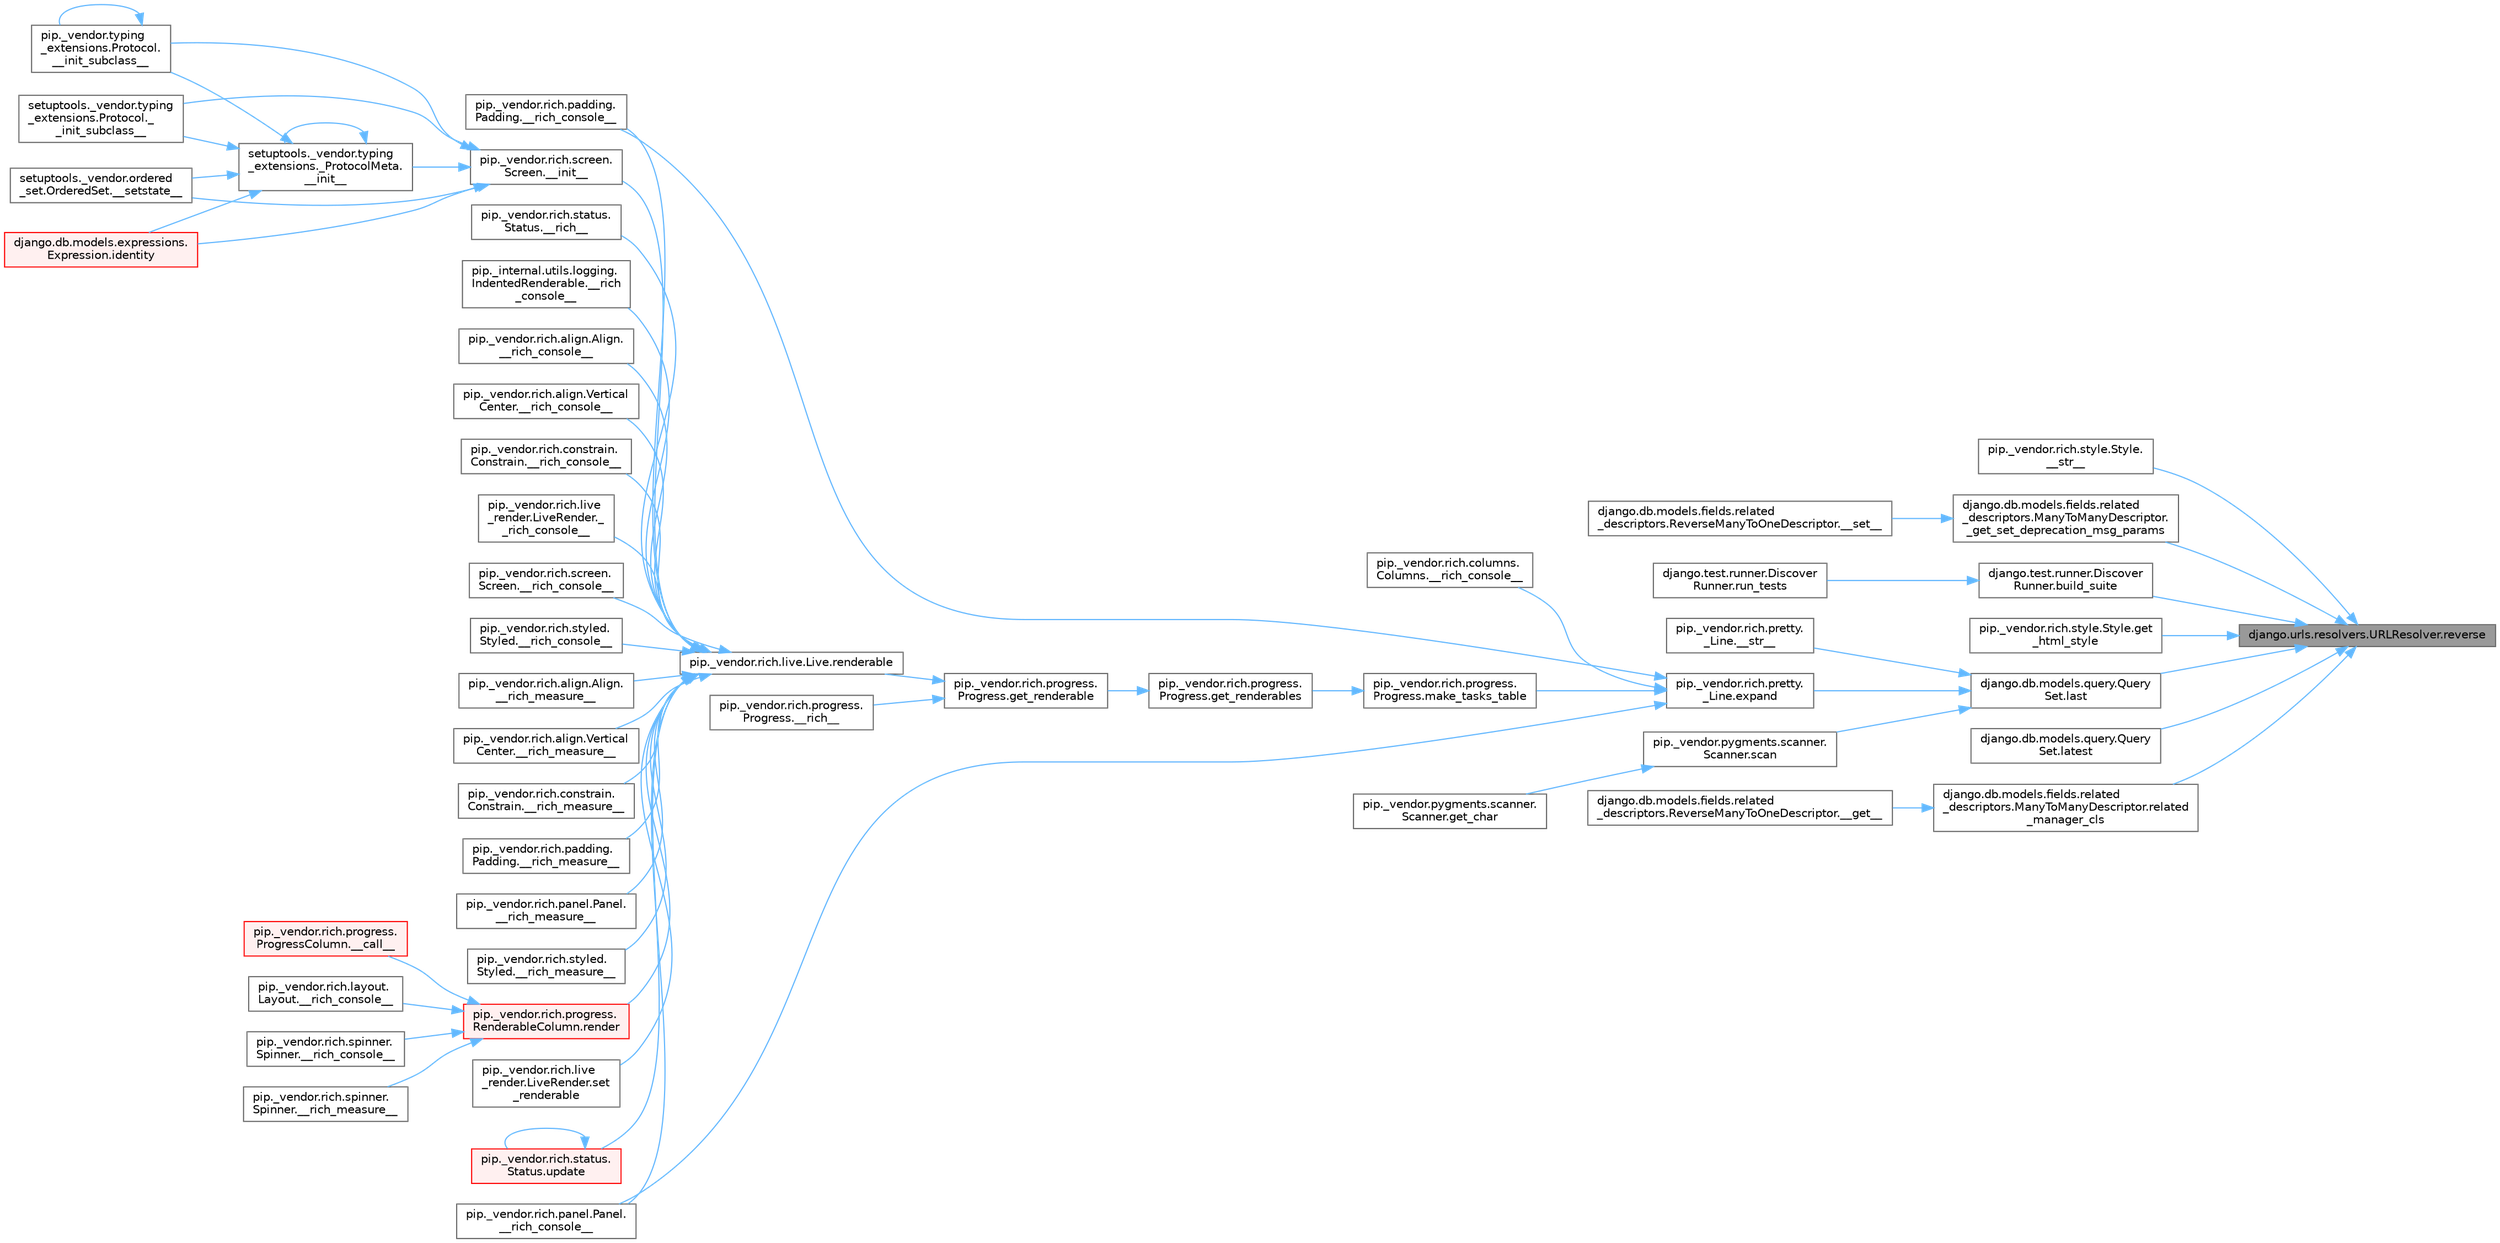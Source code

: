 digraph "django.urls.resolvers.URLResolver.reverse"
{
 // LATEX_PDF_SIZE
  bgcolor="transparent";
  edge [fontname=Helvetica,fontsize=10,labelfontname=Helvetica,labelfontsize=10];
  node [fontname=Helvetica,fontsize=10,shape=box,height=0.2,width=0.4];
  rankdir="RL";
  Node1 [id="Node000001",label="django.urls.resolvers.URLResolver.reverse",height=0.2,width=0.4,color="gray40", fillcolor="grey60", style="filled", fontcolor="black",tooltip=" "];
  Node1 -> Node2 [id="edge1_Node000001_Node000002",dir="back",color="steelblue1",style="solid",tooltip=" "];
  Node2 [id="Node000002",label="pip._vendor.rich.style.Style.\l__str__",height=0.2,width=0.4,color="grey40", fillcolor="white", style="filled",URL="$classpip_1_1__vendor_1_1rich_1_1style_1_1_style.html#a525e9ff969e9b66698631669038bdc23",tooltip=" "];
  Node1 -> Node3 [id="edge2_Node000001_Node000003",dir="back",color="steelblue1",style="solid",tooltip=" "];
  Node3 [id="Node000003",label="django.db.models.fields.related\l_descriptors.ManyToManyDescriptor.\l_get_set_deprecation_msg_params",height=0.2,width=0.4,color="grey40", fillcolor="white", style="filled",URL="$classdjango_1_1db_1_1models_1_1fields_1_1related__descriptors_1_1_many_to_many_descriptor.html#a8a0bcb869894fe9b7fde21076f29b1bd",tooltip=" "];
  Node3 -> Node4 [id="edge3_Node000003_Node000004",dir="back",color="steelblue1",style="solid",tooltip=" "];
  Node4 [id="Node000004",label="django.db.models.fields.related\l_descriptors.ReverseManyToOneDescriptor.__set__",height=0.2,width=0.4,color="grey40", fillcolor="white", style="filled",URL="$classdjango_1_1db_1_1models_1_1fields_1_1related__descriptors_1_1_reverse_many_to_one_descriptor.html#a4f8de1944e03c2d6de6ed38616bf67ec",tooltip=" "];
  Node1 -> Node5 [id="edge4_Node000001_Node000005",dir="back",color="steelblue1",style="solid",tooltip=" "];
  Node5 [id="Node000005",label="django.test.runner.Discover\lRunner.build_suite",height=0.2,width=0.4,color="grey40", fillcolor="white", style="filled",URL="$classdjango_1_1test_1_1runner_1_1_discover_runner.html#a59c1b9e138786179fdbfce3ab15bf2c8",tooltip=" "];
  Node5 -> Node6 [id="edge5_Node000005_Node000006",dir="back",color="steelblue1",style="solid",tooltip=" "];
  Node6 [id="Node000006",label="django.test.runner.Discover\lRunner.run_tests",height=0.2,width=0.4,color="grey40", fillcolor="white", style="filled",URL="$classdjango_1_1test_1_1runner_1_1_discover_runner.html#a09ab551006b1d6daecc371c5107ab8a7",tooltip=" "];
  Node1 -> Node7 [id="edge6_Node000001_Node000007",dir="back",color="steelblue1",style="solid",tooltip=" "];
  Node7 [id="Node000007",label="pip._vendor.rich.style.Style.get\l_html_style",height=0.2,width=0.4,color="grey40", fillcolor="white", style="filled",URL="$classpip_1_1__vendor_1_1rich_1_1style_1_1_style.html#a7a6fc4fd8ba8735c972fb87f2c5cbc89",tooltip=" "];
  Node1 -> Node8 [id="edge7_Node000001_Node000008",dir="back",color="steelblue1",style="solid",tooltip=" "];
  Node8 [id="Node000008",label="django.db.models.query.Query\lSet.last",height=0.2,width=0.4,color="grey40", fillcolor="white", style="filled",URL="$classdjango_1_1db_1_1models_1_1query_1_1_query_set.html#a47d1bb0467664a115cb69216c21c71b3",tooltip=" "];
  Node8 -> Node9 [id="edge8_Node000008_Node000009",dir="back",color="steelblue1",style="solid",tooltip=" "];
  Node9 [id="Node000009",label="pip._vendor.rich.pretty.\l_Line.__str__",height=0.2,width=0.4,color="grey40", fillcolor="white", style="filled",URL="$classpip_1_1__vendor_1_1rich_1_1pretty_1_1___line.html#a7cfc7a6ddd172a01191d5a9e22ac22fa",tooltip=" "];
  Node8 -> Node10 [id="edge9_Node000008_Node000010",dir="back",color="steelblue1",style="solid",tooltip=" "];
  Node10 [id="Node000010",label="pip._vendor.rich.pretty.\l_Line.expand",height=0.2,width=0.4,color="grey40", fillcolor="white", style="filled",URL="$classpip_1_1__vendor_1_1rich_1_1pretty_1_1___line.html#a41a6ede72c0e0f5e6077839374bbc730",tooltip=" "];
  Node10 -> Node11 [id="edge10_Node000010_Node000011",dir="back",color="steelblue1",style="solid",tooltip=" "];
  Node11 [id="Node000011",label="pip._vendor.rich.columns.\lColumns.__rich_console__",height=0.2,width=0.4,color="grey40", fillcolor="white", style="filled",URL="$classpip_1_1__vendor_1_1rich_1_1columns_1_1_columns.html#aaae297ec38827f15d1d15327be4e4a12",tooltip=" "];
  Node10 -> Node12 [id="edge11_Node000010_Node000012",dir="back",color="steelblue1",style="solid",tooltip=" "];
  Node12 [id="Node000012",label="pip._vendor.rich.padding.\lPadding.__rich_console__",height=0.2,width=0.4,color="grey40", fillcolor="white", style="filled",URL="$classpip_1_1__vendor_1_1rich_1_1padding_1_1_padding.html#a23e27b4fb591fa1a4b6a04c497729077",tooltip=" "];
  Node10 -> Node13 [id="edge12_Node000010_Node000013",dir="back",color="steelblue1",style="solid",tooltip=" "];
  Node13 [id="Node000013",label="pip._vendor.rich.panel.Panel.\l__rich_console__",height=0.2,width=0.4,color="grey40", fillcolor="white", style="filled",URL="$classpip_1_1__vendor_1_1rich_1_1panel_1_1_panel.html#a6c612abd2dc827e0625fba926d709fb6",tooltip=" "];
  Node10 -> Node14 [id="edge13_Node000010_Node000014",dir="back",color="steelblue1",style="solid",tooltip=" "];
  Node14 [id="Node000014",label="pip._vendor.rich.progress.\lProgress.make_tasks_table",height=0.2,width=0.4,color="grey40", fillcolor="white", style="filled",URL="$classpip_1_1__vendor_1_1rich_1_1progress_1_1_progress.html#a42f4570b586d6cc467773cc7303b830d",tooltip=" "];
  Node14 -> Node15 [id="edge14_Node000014_Node000015",dir="back",color="steelblue1",style="solid",tooltip=" "];
  Node15 [id="Node000015",label="pip._vendor.rich.progress.\lProgress.get_renderables",height=0.2,width=0.4,color="grey40", fillcolor="white", style="filled",URL="$classpip_1_1__vendor_1_1rich_1_1progress_1_1_progress.html#ae329cb9b10713e0971717cebcf2d234f",tooltip=" "];
  Node15 -> Node16 [id="edge15_Node000015_Node000016",dir="back",color="steelblue1",style="solid",tooltip=" "];
  Node16 [id="Node000016",label="pip._vendor.rich.progress.\lProgress.get_renderable",height=0.2,width=0.4,color="grey40", fillcolor="white", style="filled",URL="$classpip_1_1__vendor_1_1rich_1_1progress_1_1_progress.html#ab746045f5e787bfde4a7a7e815b17a14",tooltip=" "];
  Node16 -> Node17 [id="edge16_Node000016_Node000017",dir="back",color="steelblue1",style="solid",tooltip=" "];
  Node17 [id="Node000017",label="pip._vendor.rich.progress.\lProgress.__rich__",height=0.2,width=0.4,color="grey40", fillcolor="white", style="filled",URL="$classpip_1_1__vendor_1_1rich_1_1progress_1_1_progress.html#adfc2c3c96fc19f9857390a0ea107bd97",tooltip=" "];
  Node16 -> Node18 [id="edge17_Node000016_Node000018",dir="back",color="steelblue1",style="solid",tooltip=" "];
  Node18 [id="Node000018",label="pip._vendor.rich.live.Live.renderable",height=0.2,width=0.4,color="grey40", fillcolor="white", style="filled",URL="$classpip_1_1__vendor_1_1rich_1_1live_1_1_live.html#adbdec7c7c6ac9070814e96b505a173c1",tooltip=" "];
  Node18 -> Node19 [id="edge18_Node000018_Node000019",dir="back",color="steelblue1",style="solid",tooltip=" "];
  Node19 [id="Node000019",label="pip._vendor.rich.screen.\lScreen.__init__",height=0.2,width=0.4,color="grey40", fillcolor="white", style="filled",URL="$classpip_1_1__vendor_1_1rich_1_1screen_1_1_screen.html#a22f6d80765fbc681aed44b087ec45446",tooltip=" "];
  Node19 -> Node20 [id="edge19_Node000019_Node000020",dir="back",color="steelblue1",style="solid",tooltip=" "];
  Node20 [id="Node000020",label="setuptools._vendor.typing\l_extensions._ProtocolMeta.\l__init__",height=0.2,width=0.4,color="grey40", fillcolor="white", style="filled",URL="$classsetuptools_1_1__vendor_1_1typing__extensions_1_1___protocol_meta.html#a7bbaff8ac6d19534b46bca363ee0b43a",tooltip=" "];
  Node20 -> Node20 [id="edge20_Node000020_Node000020",dir="back",color="steelblue1",style="solid",tooltip=" "];
  Node20 -> Node21 [id="edge21_Node000020_Node000021",dir="back",color="steelblue1",style="solid",tooltip=" "];
  Node21 [id="Node000021",label="pip._vendor.typing\l_extensions.Protocol.\l__init_subclass__",height=0.2,width=0.4,color="grey40", fillcolor="white", style="filled",URL="$classpip_1_1__vendor_1_1typing__extensions_1_1_protocol.html#a2916efc86cebb8aba6deb7fd30b33988",tooltip=" "];
  Node21 -> Node21 [id="edge22_Node000021_Node000021",dir="back",color="steelblue1",style="solid",tooltip=" "];
  Node20 -> Node22 [id="edge23_Node000020_Node000022",dir="back",color="steelblue1",style="solid",tooltip=" "];
  Node22 [id="Node000022",label="setuptools._vendor.typing\l_extensions.Protocol._\l_init_subclass__",height=0.2,width=0.4,color="grey40", fillcolor="white", style="filled",URL="$classsetuptools_1_1__vendor_1_1typing__extensions_1_1_protocol.html#ac6cbebc092a4724ab3704c5334059874",tooltip=" "];
  Node20 -> Node23 [id="edge24_Node000020_Node000023",dir="back",color="steelblue1",style="solid",tooltip=" "];
  Node23 [id="Node000023",label="setuptools._vendor.ordered\l_set.OrderedSet.__setstate__",height=0.2,width=0.4,color="grey40", fillcolor="white", style="filled",URL="$classsetuptools_1_1__vendor_1_1ordered__set_1_1_ordered_set.html#aa7f7de9d987829525d06db565fe1b4a1",tooltip=" "];
  Node20 -> Node24 [id="edge25_Node000020_Node000024",dir="back",color="steelblue1",style="solid",tooltip=" "];
  Node24 [id="Node000024",label="django.db.models.expressions.\lExpression.identity",height=0.2,width=0.4,color="red", fillcolor="#FFF0F0", style="filled",URL="$classdjango_1_1db_1_1models_1_1expressions_1_1_expression.html#a10048810b5eb8641acf3bc150731b925",tooltip=" "];
  Node19 -> Node21 [id="edge26_Node000019_Node000021",dir="back",color="steelblue1",style="solid",tooltip=" "];
  Node19 -> Node22 [id="edge27_Node000019_Node000022",dir="back",color="steelblue1",style="solid",tooltip=" "];
  Node19 -> Node23 [id="edge28_Node000019_Node000023",dir="back",color="steelblue1",style="solid",tooltip=" "];
  Node19 -> Node24 [id="edge29_Node000019_Node000024",dir="back",color="steelblue1",style="solid",tooltip=" "];
  Node18 -> Node51 [id="edge30_Node000018_Node000051",dir="back",color="steelblue1",style="solid",tooltip=" "];
  Node51 [id="Node000051",label="pip._vendor.rich.status.\lStatus.__rich__",height=0.2,width=0.4,color="grey40", fillcolor="white", style="filled",URL="$classpip_1_1__vendor_1_1rich_1_1status_1_1_status.html#ad0400b8f53bb4765ac88deb00d4b067e",tooltip=" "];
  Node18 -> Node52 [id="edge31_Node000018_Node000052",dir="back",color="steelblue1",style="solid",tooltip=" "];
  Node52 [id="Node000052",label="pip._internal.utils.logging.\lIndentedRenderable.__rich\l_console__",height=0.2,width=0.4,color="grey40", fillcolor="white", style="filled",URL="$classpip_1_1__internal_1_1utils_1_1logging_1_1_indented_renderable.html#ac062d96315bc4c32d75237b9acfa91c7",tooltip=" "];
  Node18 -> Node53 [id="edge32_Node000018_Node000053",dir="back",color="steelblue1",style="solid",tooltip=" "];
  Node53 [id="Node000053",label="pip._vendor.rich.align.Align.\l__rich_console__",height=0.2,width=0.4,color="grey40", fillcolor="white", style="filled",URL="$classpip_1_1__vendor_1_1rich_1_1align_1_1_align.html#afd4f8994e1355e2c22c2aa1145f0d400",tooltip=" "];
  Node18 -> Node54 [id="edge33_Node000018_Node000054",dir="back",color="steelblue1",style="solid",tooltip=" "];
  Node54 [id="Node000054",label="pip._vendor.rich.align.Vertical\lCenter.__rich_console__",height=0.2,width=0.4,color="grey40", fillcolor="white", style="filled",URL="$classpip_1_1__vendor_1_1rich_1_1align_1_1_vertical_center.html#a001f705e33eb498f4d9c13249aa09cd8",tooltip=" "];
  Node18 -> Node55 [id="edge34_Node000018_Node000055",dir="back",color="steelblue1",style="solid",tooltip=" "];
  Node55 [id="Node000055",label="pip._vendor.rich.constrain.\lConstrain.__rich_console__",height=0.2,width=0.4,color="grey40", fillcolor="white", style="filled",URL="$classpip_1_1__vendor_1_1rich_1_1constrain_1_1_constrain.html#ae3ecbe4f7b8575b5b65f308633f3d84a",tooltip=" "];
  Node18 -> Node56 [id="edge35_Node000018_Node000056",dir="back",color="steelblue1",style="solid",tooltip=" "];
  Node56 [id="Node000056",label="pip._vendor.rich.live\l_render.LiveRender._\l_rich_console__",height=0.2,width=0.4,color="grey40", fillcolor="white", style="filled",URL="$classpip_1_1__vendor_1_1rich_1_1live__render_1_1_live_render.html#ad912ba8e93bac99aa63c5291cf34b87b",tooltip=" "];
  Node18 -> Node12 [id="edge36_Node000018_Node000012",dir="back",color="steelblue1",style="solid",tooltip=" "];
  Node18 -> Node13 [id="edge37_Node000018_Node000013",dir="back",color="steelblue1",style="solid",tooltip=" "];
  Node18 -> Node57 [id="edge38_Node000018_Node000057",dir="back",color="steelblue1",style="solid",tooltip=" "];
  Node57 [id="Node000057",label="pip._vendor.rich.screen.\lScreen.__rich_console__",height=0.2,width=0.4,color="grey40", fillcolor="white", style="filled",URL="$classpip_1_1__vendor_1_1rich_1_1screen_1_1_screen.html#a5da09dde31d7cd9ba21f9800a67f5c04",tooltip=" "];
  Node18 -> Node58 [id="edge39_Node000018_Node000058",dir="back",color="steelblue1",style="solid",tooltip=" "];
  Node58 [id="Node000058",label="pip._vendor.rich.styled.\lStyled.__rich_console__",height=0.2,width=0.4,color="grey40", fillcolor="white", style="filled",URL="$classpip_1_1__vendor_1_1rich_1_1styled_1_1_styled.html#ad2b41aa2911394ea81c2ea590ae7d588",tooltip=" "];
  Node18 -> Node59 [id="edge40_Node000018_Node000059",dir="back",color="steelblue1",style="solid",tooltip=" "];
  Node59 [id="Node000059",label="pip._vendor.rich.align.Align.\l__rich_measure__",height=0.2,width=0.4,color="grey40", fillcolor="white", style="filled",URL="$classpip_1_1__vendor_1_1rich_1_1align_1_1_align.html#af7852bebb526ddcc7effed71efb242cf",tooltip=" "];
  Node18 -> Node60 [id="edge41_Node000018_Node000060",dir="back",color="steelblue1",style="solid",tooltip=" "];
  Node60 [id="Node000060",label="pip._vendor.rich.align.Vertical\lCenter.__rich_measure__",height=0.2,width=0.4,color="grey40", fillcolor="white", style="filled",URL="$classpip_1_1__vendor_1_1rich_1_1align_1_1_vertical_center.html#a7a692ada7be63914dd9c93489268dccf",tooltip=" "];
  Node18 -> Node61 [id="edge42_Node000018_Node000061",dir="back",color="steelblue1",style="solid",tooltip=" "];
  Node61 [id="Node000061",label="pip._vendor.rich.constrain.\lConstrain.__rich_measure__",height=0.2,width=0.4,color="grey40", fillcolor="white", style="filled",URL="$classpip_1_1__vendor_1_1rich_1_1constrain_1_1_constrain.html#afd77ff426e7fb8650f8179677c8be99d",tooltip=" "];
  Node18 -> Node62 [id="edge43_Node000018_Node000062",dir="back",color="steelblue1",style="solid",tooltip=" "];
  Node62 [id="Node000062",label="pip._vendor.rich.padding.\lPadding.__rich_measure__",height=0.2,width=0.4,color="grey40", fillcolor="white", style="filled",URL="$classpip_1_1__vendor_1_1rich_1_1padding_1_1_padding.html#a54c9564b765b9835d72f4390b0753b1d",tooltip=" "];
  Node18 -> Node63 [id="edge44_Node000018_Node000063",dir="back",color="steelblue1",style="solid",tooltip=" "];
  Node63 [id="Node000063",label="pip._vendor.rich.panel.Panel.\l__rich_measure__",height=0.2,width=0.4,color="grey40", fillcolor="white", style="filled",URL="$classpip_1_1__vendor_1_1rich_1_1panel_1_1_panel.html#afe0c3ee9c576add635acabbcabd69263",tooltip=" "];
  Node18 -> Node64 [id="edge45_Node000018_Node000064",dir="back",color="steelblue1",style="solid",tooltip=" "];
  Node64 [id="Node000064",label="pip._vendor.rich.styled.\lStyled.__rich_measure__",height=0.2,width=0.4,color="grey40", fillcolor="white", style="filled",URL="$classpip_1_1__vendor_1_1rich_1_1styled_1_1_styled.html#acc2c5f9df88cf6b573238c8deab40ef1",tooltip=" "];
  Node18 -> Node65 [id="edge46_Node000018_Node000065",dir="back",color="steelblue1",style="solid",tooltip=" "];
  Node65 [id="Node000065",label="pip._vendor.rich.progress.\lRenderableColumn.render",height=0.2,width=0.4,color="red", fillcolor="#FFF0F0", style="filled",URL="$classpip_1_1__vendor_1_1rich_1_1progress_1_1_renderable_column.html#ab9778a61564a147ed0134e7b045a3858",tooltip=" "];
  Node65 -> Node66 [id="edge47_Node000065_Node000066",dir="back",color="steelblue1",style="solid",tooltip=" "];
  Node66 [id="Node000066",label="pip._vendor.rich.progress.\lProgressColumn.__call__",height=0.2,width=0.4,color="red", fillcolor="#FFF0F0", style="filled",URL="$classpip_1_1__vendor_1_1rich_1_1progress_1_1_progress_column.html#ae0c399be74222f949edb0fa5324cf6ea",tooltip=" "];
  Node65 -> Node69 [id="edge48_Node000065_Node000069",dir="back",color="steelblue1",style="solid",tooltip=" "];
  Node69 [id="Node000069",label="pip._vendor.rich.layout.\lLayout.__rich_console__",height=0.2,width=0.4,color="grey40", fillcolor="white", style="filled",URL="$classpip_1_1__vendor_1_1rich_1_1layout_1_1_layout.html#ac39cb3d17d2b0324ee1b0dada41a3ebd",tooltip=" "];
  Node65 -> Node70 [id="edge49_Node000065_Node000070",dir="back",color="steelblue1",style="solid",tooltip=" "];
  Node70 [id="Node000070",label="pip._vendor.rich.spinner.\lSpinner.__rich_console__",height=0.2,width=0.4,color="grey40", fillcolor="white", style="filled",URL="$classpip_1_1__vendor_1_1rich_1_1spinner_1_1_spinner.html#a6883d8dced19ac48d4dfc74f776357fd",tooltip=" "];
  Node65 -> Node71 [id="edge50_Node000065_Node000071",dir="back",color="steelblue1",style="solid",tooltip=" "];
  Node71 [id="Node000071",label="pip._vendor.rich.spinner.\lSpinner.__rich_measure__",height=0.2,width=0.4,color="grey40", fillcolor="white", style="filled",URL="$classpip_1_1__vendor_1_1rich_1_1spinner_1_1_spinner.html#a89745682c823c44a31bae8e8d07869f5",tooltip=" "];
  Node18 -> Node3181 [id="edge51_Node000018_Node003181",dir="back",color="steelblue1",style="solid",tooltip=" "];
  Node3181 [id="Node003181",label="pip._vendor.rich.live\l_render.LiveRender.set\l_renderable",height=0.2,width=0.4,color="grey40", fillcolor="white", style="filled",URL="$classpip_1_1__vendor_1_1rich_1_1live__render_1_1_live_render.html#a3e10f6ca40eb275b181a0c2e61855e9d",tooltip=" "];
  Node18 -> Node3182 [id="edge52_Node000018_Node003182",dir="back",color="steelblue1",style="solid",tooltip=" "];
  Node3182 [id="Node003182",label="pip._vendor.rich.status.\lStatus.update",height=0.2,width=0.4,color="red", fillcolor="#FFF0F0", style="filled",URL="$classpip_1_1__vendor_1_1rich_1_1status_1_1_status.html#a247833e956938350361ef6419697f7f3",tooltip=" "];
  Node3182 -> Node3182 [id="edge53_Node003182_Node003182",dir="back",color="steelblue1",style="solid",tooltip=" "];
  Node8 -> Node2362 [id="edge54_Node000008_Node002362",dir="back",color="steelblue1",style="solid",tooltip=" "];
  Node2362 [id="Node002362",label="pip._vendor.pygments.scanner.\lScanner.scan",height=0.2,width=0.4,color="grey40", fillcolor="white", style="filled",URL="$classpip_1_1__vendor_1_1pygments_1_1scanner_1_1_scanner.html#ad5d78ecbc95ccf586582a0734e4b6faf",tooltip=" "];
  Node2362 -> Node2363 [id="edge55_Node002362_Node002363",dir="back",color="steelblue1",style="solid",tooltip=" "];
  Node2363 [id="Node002363",label="pip._vendor.pygments.scanner.\lScanner.get_char",height=0.2,width=0.4,color="grey40", fillcolor="white", style="filled",URL="$classpip_1_1__vendor_1_1pygments_1_1scanner_1_1_scanner.html#aef99ab9f8fc024928948fe6be511ce90",tooltip=" "];
  Node1 -> Node3183 [id="edge56_Node000001_Node003183",dir="back",color="steelblue1",style="solid",tooltip=" "];
  Node3183 [id="Node003183",label="django.db.models.query.Query\lSet.latest",height=0.2,width=0.4,color="grey40", fillcolor="white", style="filled",URL="$classdjango_1_1db_1_1models_1_1query_1_1_query_set.html#aac5f9f188576b30075fc4cc8f5041cf0",tooltip=" "];
  Node1 -> Node3184 [id="edge57_Node000001_Node003184",dir="back",color="steelblue1",style="solid",tooltip=" "];
  Node3184 [id="Node003184",label="django.db.models.fields.related\l_descriptors.ManyToManyDescriptor.related\l_manager_cls",height=0.2,width=0.4,color="grey40", fillcolor="white", style="filled",URL="$classdjango_1_1db_1_1models_1_1fields_1_1related__descriptors_1_1_many_to_many_descriptor.html#a99a6fa7d9725abf9b0317ed84e8b3c05",tooltip=" "];
  Node3184 -> Node3185 [id="edge58_Node003184_Node003185",dir="back",color="steelblue1",style="solid",tooltip=" "];
  Node3185 [id="Node003185",label="django.db.models.fields.related\l_descriptors.ReverseManyToOneDescriptor.__get__",height=0.2,width=0.4,color="grey40", fillcolor="white", style="filled",URL="$classdjango_1_1db_1_1models_1_1fields_1_1related__descriptors_1_1_reverse_many_to_one_descriptor.html#a59025a5b7330e19fe8fe12222acff2a9",tooltip=" "];
}
